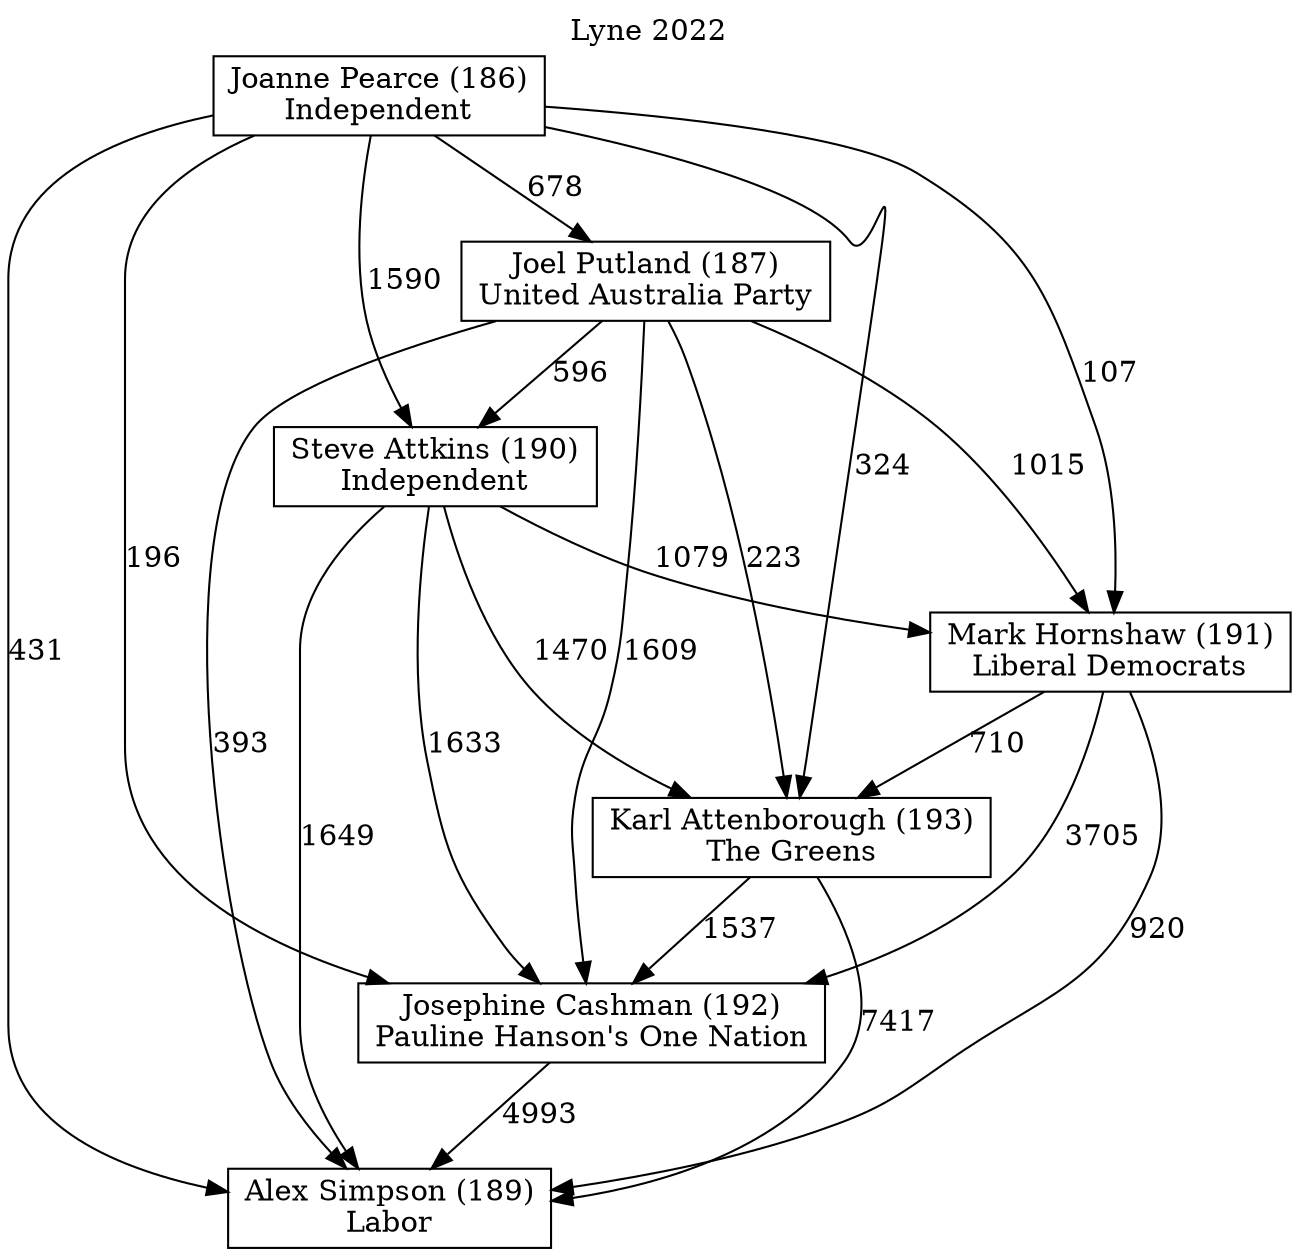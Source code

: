 // House preference flow
digraph "Alex Simpson (189)_Lyne_2022" {
	graph [label="Lyne 2022" labelloc=t mclimit=10]
	node [shape=box]
	"Alex Simpson (189)" [label="Alex Simpson (189)
Labor"]
	"Josephine Cashman (192)" [label="Josephine Cashman (192)
Pauline Hanson's One Nation"]
	"Karl Attenborough (193)" [label="Karl Attenborough (193)
The Greens"]
	"Mark Hornshaw (191)" [label="Mark Hornshaw (191)
Liberal Democrats"]
	"Steve Attkins (190)" [label="Steve Attkins (190)
Independent"]
	"Joel Putland (187)" [label="Joel Putland (187)
United Australia Party"]
	"Joanne Pearce (186)" [label="Joanne Pearce (186)
Independent"]
	"Josephine Cashman (192)" -> "Alex Simpson (189)" [label=4993]
	"Karl Attenborough (193)" -> "Josephine Cashman (192)" [label=1537]
	"Mark Hornshaw (191)" -> "Karl Attenborough (193)" [label=710]
	"Steve Attkins (190)" -> "Mark Hornshaw (191)" [label=1079]
	"Joel Putland (187)" -> "Steve Attkins (190)" [label=596]
	"Joanne Pearce (186)" -> "Joel Putland (187)" [label=678]
	"Karl Attenborough (193)" -> "Alex Simpson (189)" [label=7417]
	"Mark Hornshaw (191)" -> "Alex Simpson (189)" [label=920]
	"Steve Attkins (190)" -> "Alex Simpson (189)" [label=1649]
	"Joel Putland (187)" -> "Alex Simpson (189)" [label=393]
	"Joanne Pearce (186)" -> "Alex Simpson (189)" [label=431]
	"Joanne Pearce (186)" -> "Steve Attkins (190)" [label=1590]
	"Joel Putland (187)" -> "Mark Hornshaw (191)" [label=1015]
	"Joanne Pearce (186)" -> "Mark Hornshaw (191)" [label=107]
	"Steve Attkins (190)" -> "Karl Attenborough (193)" [label=1470]
	"Joel Putland (187)" -> "Karl Attenborough (193)" [label=223]
	"Joanne Pearce (186)" -> "Karl Attenborough (193)" [label=324]
	"Mark Hornshaw (191)" -> "Josephine Cashman (192)" [label=3705]
	"Steve Attkins (190)" -> "Josephine Cashman (192)" [label=1633]
	"Joel Putland (187)" -> "Josephine Cashman (192)" [label=1609]
	"Joanne Pearce (186)" -> "Josephine Cashman (192)" [label=196]
}
